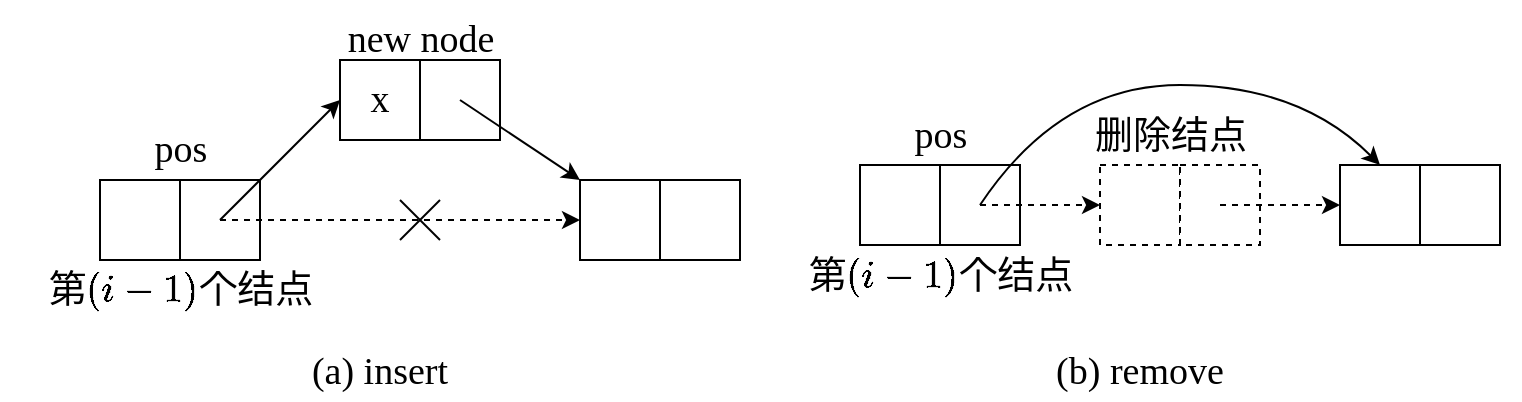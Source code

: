 <mxfile>
    <diagram id="xTnFaok4tp1wI_dZTb3r" name="第 1 页">
        <mxGraphModel dx="933" dy="522" grid="1" gridSize="10" guides="1" tooltips="1" connect="1" arrows="1" fold="1" page="1" pageScale="1" pageWidth="827" pageHeight="1169" math="1" shadow="0">
            <root>
                <mxCell id="0"/>
                <mxCell id="1" parent="0"/>
                <mxCell id="44" value="&lt;font style=&quot;font-size: 19px;&quot; face=&quot;Times New Roman&quot;&gt;(a) insert&lt;/font&gt;" style="rounded=0;whiteSpace=wrap;html=1;container=1;verticalAlign=bottom;strokeColor=none;fontFamily=SimSun;fontSize=19;fillColor=none;" vertex="1" parent="1">
                    <mxGeometry x="40" y="290" width="380" height="200" as="geometry">
                        <mxRectangle x="177" y="190" width="50" height="40" as="alternateBounds"/>
                    </mxGeometry>
                </mxCell>
                <mxCell id="29" value="" style="group;fontSize=19;" vertex="1" connectable="0" parent="44">
                    <mxGeometry x="10" width="360" height="165" as="geometry"/>
                </mxCell>
                <mxCell id="2" value="" style="rounded=0;whiteSpace=wrap;html=1;fontFamily=Times New Roman;fontSize=19;" vertex="1" parent="29">
                    <mxGeometry x="40" y="90" width="40" height="40" as="geometry"/>
                </mxCell>
                <mxCell id="3" value="" style="rounded=0;whiteSpace=wrap;html=1;fontFamily=Times New Roman;fontSize=19;" vertex="1" parent="29">
                    <mxGeometry x="80" y="90" width="40" height="40" as="geometry"/>
                </mxCell>
                <mxCell id="4" value="" style="rounded=0;whiteSpace=wrap;html=1;fontFamily=Times New Roman;fontSize=19;" vertex="1" parent="29">
                    <mxGeometry x="280" y="90" width="40" height="40" as="geometry"/>
                </mxCell>
                <mxCell id="5" value="" style="rounded=0;whiteSpace=wrap;html=1;fontFamily=Times New Roman;fontSize=19;" vertex="1" parent="29">
                    <mxGeometry x="320" y="90" width="40" height="40" as="geometry"/>
                </mxCell>
                <mxCell id="6" value="&lt;font style=&quot;font-size: 19px;&quot;&gt;x&lt;/font&gt;" style="rounded=0;whiteSpace=wrap;html=1;fontFamily=Times New Roman;fontSize=19;" vertex="1" parent="29">
                    <mxGeometry x="160" y="30" width="40" height="40" as="geometry"/>
                </mxCell>
                <mxCell id="7" value="" style="rounded=0;whiteSpace=wrap;html=1;fontFamily=Times New Roman;fontSize=19;" vertex="1" parent="29">
                    <mxGeometry x="200" y="30" width="40" height="40" as="geometry"/>
                </mxCell>
                <mxCell id="8" value="" style="group;fontFamily=Times New Roman;fontSize=19;" vertex="1" connectable="0" parent="29">
                    <mxGeometry x="190" y="100" width="20" height="20" as="geometry"/>
                </mxCell>
                <mxCell id="9" value="" style="endArrow=none;html=1;fontFamily=Times New Roman;fontSize=19;" edge="1" parent="8">
                    <mxGeometry width="50" height="50" relative="1" as="geometry">
                        <mxPoint y="20" as="sourcePoint"/>
                        <mxPoint x="20" as="targetPoint"/>
                    </mxGeometry>
                </mxCell>
                <mxCell id="10" value="" style="endArrow=none;html=1;fontFamily=Times New Roman;fontSize=19;" edge="1" parent="8">
                    <mxGeometry width="50" height="50" relative="1" as="geometry">
                        <mxPoint as="sourcePoint"/>
                        <mxPoint x="20" y="20" as="targetPoint"/>
                    </mxGeometry>
                </mxCell>
                <mxCell id="11" value="&lt;font style=&quot;font-size: 19px;&quot;&gt;pos&lt;/font&gt;" style="text;html=1;align=center;verticalAlign=middle;resizable=0;points=[];autosize=1;strokeColor=none;fillColor=none;fontFamily=Times New Roman;fontSize=19;" vertex="1" parent="29">
                    <mxGeometry x="55" y="55" width="50" height="40" as="geometry"/>
                </mxCell>
                <mxCell id="12" style="edgeStyle=none;html=1;entryX=0;entryY=0.5;entryDx=0;entryDy=0;dashed=1;fontFamily=Times New Roman;fontSize=19;" edge="1" parent="29" target="4">
                    <mxGeometry relative="1" as="geometry">
                        <mxPoint x="100" y="110" as="sourcePoint"/>
                    </mxGeometry>
                </mxCell>
                <mxCell id="13" value="" style="endArrow=classic;html=1;fontFamily=Times New Roman;entryX=0;entryY=0.5;entryDx=0;entryDy=0;fontSize=19;" edge="1" parent="29" target="6">
                    <mxGeometry width="50" height="50" relative="1" as="geometry">
                        <mxPoint x="100" y="110" as="sourcePoint"/>
                        <mxPoint x="230" y="100" as="targetPoint"/>
                    </mxGeometry>
                </mxCell>
                <mxCell id="14" value="" style="endArrow=classic;html=1;fontFamily=Times New Roman;entryX=0;entryY=0;entryDx=0;entryDy=0;fontSize=19;" edge="1" parent="29" target="4">
                    <mxGeometry width="50" height="50" relative="1" as="geometry">
                        <mxPoint x="220" y="50" as="sourcePoint"/>
                        <mxPoint x="230" y="100" as="targetPoint"/>
                    </mxGeometry>
                </mxCell>
                <mxCell id="15" value="new node" style="text;html=1;align=center;verticalAlign=middle;resizable=0;points=[];autosize=1;strokeColor=none;fillColor=none;fontFamily=Times New Roman;fontSize=19;" vertex="1" parent="29">
                    <mxGeometry x="150" width="100" height="40" as="geometry"/>
                </mxCell>
                <mxCell id="16" value="&lt;font face=&quot;SimSun&quot; style=&quot;font-size: 19px;&quot;&gt;第&lt;/font&gt;\((i-1)\)&lt;font face=&quot;SimSun&quot; style=&quot;font-size: 19px;&quot;&gt;个结点&lt;/font&gt;" style="text;html=1;align=center;verticalAlign=middle;resizable=0;points=[];autosize=1;strokeColor=none;fillColor=none;fontFamily=Times New Roman;fontSize=19;" vertex="1" parent="29">
                    <mxGeometry y="125" width="160" height="40" as="geometry"/>
                </mxCell>
                <mxCell id="45" value="&lt;font style=&quot;font-size: 19px;&quot; face=&quot;Times New Roman&quot;&gt;(b) remove&lt;/font&gt;" style="rounded=0;whiteSpace=wrap;html=1;container=1;verticalAlign=bottom;strokeColor=none;fontFamily=SimSun;fontSize=19;fillColor=none;" vertex="1" parent="1">
                    <mxGeometry x="420" y="290" width="380" height="200" as="geometry">
                        <mxRectangle x="177" y="190" width="50" height="40" as="alternateBounds"/>
                    </mxGeometry>
                </mxCell>
                <mxCell id="42" value="" style="group;fontSize=19;" vertex="1" connectable="0" parent="45">
                    <mxGeometry x="10" y="42.5" width="360" height="115" as="geometry"/>
                </mxCell>
                <mxCell id="30" value="" style="rounded=0;whiteSpace=wrap;html=1;fontFamily=Times New Roman;fontSize=19;" vertex="1" parent="42">
                    <mxGeometry x="40" y="40" width="40" height="40" as="geometry"/>
                </mxCell>
                <mxCell id="31" value="" style="rounded=0;whiteSpace=wrap;html=1;fontFamily=Times New Roman;fontSize=19;" vertex="1" parent="42">
                    <mxGeometry x="80" y="40" width="40" height="40" as="geometry"/>
                </mxCell>
                <mxCell id="32" value="" style="rounded=0;whiteSpace=wrap;html=1;dashed=1;fontFamily=Times New Roman;fontSize=19;" vertex="1" parent="42">
                    <mxGeometry x="160" y="40" width="40" height="40" as="geometry"/>
                </mxCell>
                <mxCell id="33" value="" style="rounded=0;whiteSpace=wrap;html=1;dashed=1;fontFamily=Times New Roman;fontSize=19;" vertex="1" parent="42">
                    <mxGeometry x="200" y="40" width="40" height="40" as="geometry"/>
                </mxCell>
                <mxCell id="34" value="&lt;font style=&quot;font-size: 19px;&quot;&gt;pos&lt;/font&gt;" style="text;html=1;align=center;verticalAlign=middle;resizable=0;points=[];autosize=1;strokeColor=none;fillColor=none;fontFamily=Times New Roman;fontSize=19;" vertex="1" parent="42">
                    <mxGeometry x="55" y="5" width="50" height="40" as="geometry"/>
                </mxCell>
                <mxCell id="35" style="edgeStyle=none;html=1;entryX=0;entryY=0.5;entryDx=0;entryDy=0;dashed=1;fontFamily=Times New Roman;fontSize=19;" edge="1" parent="42" target="32">
                    <mxGeometry relative="1" as="geometry">
                        <mxPoint x="100" y="60" as="sourcePoint"/>
                    </mxGeometry>
                </mxCell>
                <mxCell id="36" value="&lt;font face=&quot;SimSun&quot; style=&quot;font-size: 19px;&quot;&gt;第&lt;/font&gt;\((i-1)\)&lt;font face=&quot;SimSun&quot; style=&quot;font-size: 19px;&quot;&gt;个结点&lt;/font&gt;" style="text;html=1;align=center;verticalAlign=middle;resizable=0;points=[];autosize=1;strokeColor=none;fillColor=none;fontFamily=Times New Roman;fontSize=19;" vertex="1" parent="42">
                    <mxGeometry y="75" width="160" height="40" as="geometry"/>
                </mxCell>
                <mxCell id="37" value="" style="rounded=0;whiteSpace=wrap;html=1;fontFamily=Times New Roman;fontSize=19;" vertex="1" parent="42">
                    <mxGeometry x="280" y="40" width="40" height="40" as="geometry"/>
                </mxCell>
                <mxCell id="38" value="" style="rounded=0;whiteSpace=wrap;html=1;fontFamily=Times New Roman;fontSize=19;" vertex="1" parent="42">
                    <mxGeometry x="320" y="40" width="40" height="40" as="geometry"/>
                </mxCell>
                <mxCell id="39" style="edgeStyle=none;html=1;entryX=0;entryY=0.5;entryDx=0;entryDy=0;fontFamily=Times New Roman;fontSize=19;dashed=1;" edge="1" parent="42" target="37">
                    <mxGeometry relative="1" as="geometry">
                        <mxPoint x="220" y="60" as="sourcePoint"/>
                    </mxGeometry>
                </mxCell>
                <mxCell id="40" value="" style="curved=1;endArrow=classic;html=1;jumpStyle=arc;entryX=0.5;entryY=0;entryDx=0;entryDy=0;fontFamily=Times New Roman;fontSize=19;" edge="1" parent="42" target="37">
                    <mxGeometry width="50" height="50" relative="1" as="geometry">
                        <mxPoint x="100" y="60" as="sourcePoint"/>
                        <mxPoint x="270" y="80" as="targetPoint"/>
                        <Array as="points">
                            <mxPoint x="140"/>
                            <mxPoint x="260"/>
                        </Array>
                    </mxGeometry>
                </mxCell>
                <mxCell id="41" value="删除结点" style="text;html=1;align=center;verticalAlign=middle;resizable=0;points=[];autosize=1;strokeColor=none;fillColor=none;fontFamily=SimSun;fontSize=19;" vertex="1" parent="42">
                    <mxGeometry x="145" y="5" width="100" height="40" as="geometry"/>
                </mxCell>
            </root>
        </mxGraphModel>
    </diagram>
</mxfile>